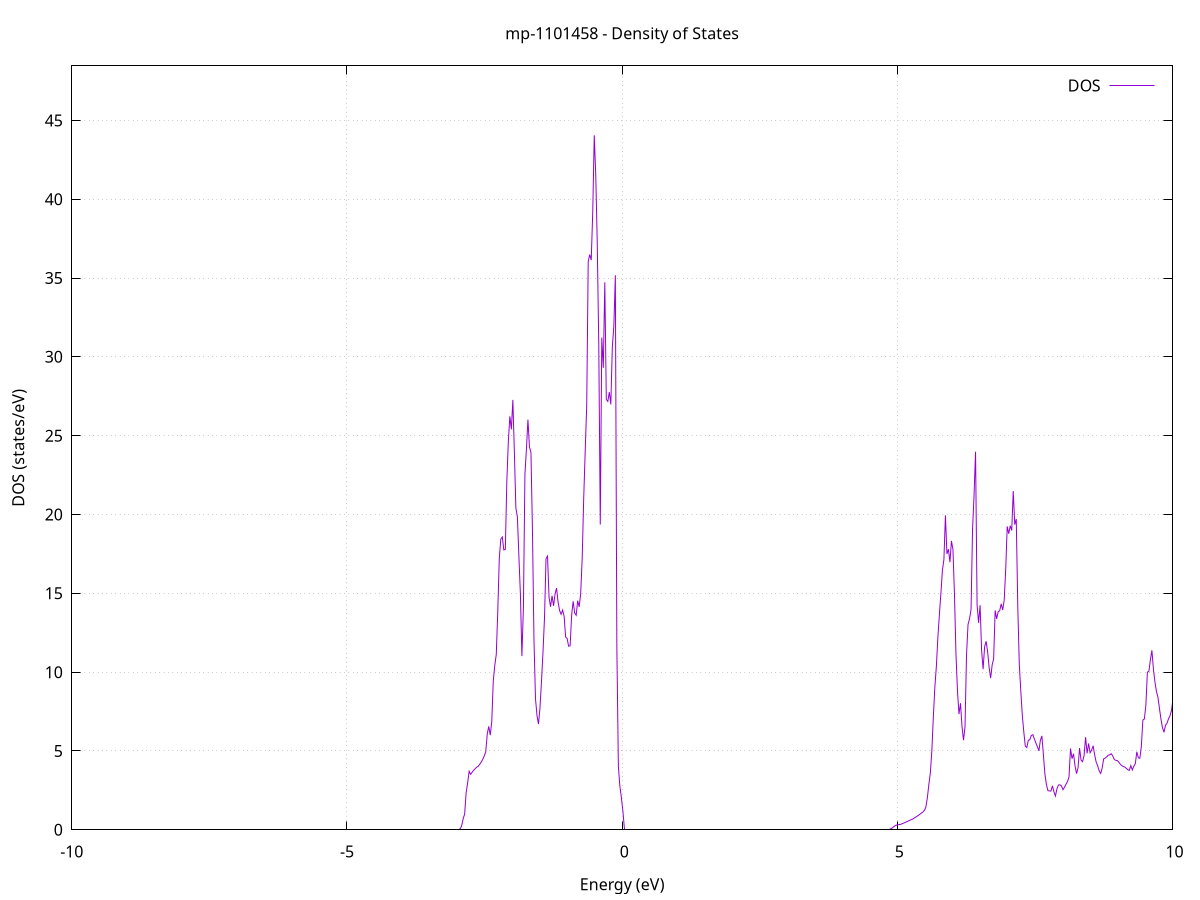 set title 'mp-1101458 - Density of States'
set xlabel 'Energy (eV)'
set ylabel 'DOS (states/eV)'
set grid
set xrange [-10:10]
set yrange [0:48.459]
set xzeroaxis lt -1
set terminal png size 800,600
set output 'mp-1101458_dos_gnuplot.png'
plot '-' using 1:2 with lines title 'DOS'
-37.340300 0.000000
-37.312900 0.000000
-37.285500 0.000000
-37.258200 0.000000
-37.230800 0.000000
-37.203400 0.000000
-37.176000 0.000000
-37.148600 0.000000
-37.121200 0.000000
-37.093800 0.000000
-37.066500 0.000000
-37.039100 0.000000
-37.011700 0.000000
-36.984300 0.000000
-36.956900 0.000000
-36.929500 0.000000
-36.902100 0.000000
-36.874800 0.000000
-36.847400 0.000000
-36.820000 0.000000
-36.792600 0.000000
-36.765200 0.000000
-36.737800 0.000000
-36.710400 0.000000
-36.683100 0.000000
-36.655700 0.000000
-36.628300 0.000000
-36.600900 0.000000
-36.573500 0.000000
-36.546100 0.000000
-36.518700 0.000000
-36.491400 0.000000
-36.464000 0.000000
-36.436600 0.000000
-36.409200 0.000000
-36.381800 0.000000
-36.354400 0.000000
-36.327100 0.000000
-36.299700 0.000000
-36.272300 0.000000
-36.244900 0.000000
-36.217500 0.000000
-36.190100 0.000000
-36.162700 0.000000
-36.135400 0.000000
-36.108000 0.000000
-36.080600 0.000000
-36.053200 0.000000
-36.025800 0.000000
-35.998400 0.000000
-35.971000 0.000000
-35.943700 0.000000
-35.916300 0.000000
-35.888900 0.000000
-35.861500 0.000000
-35.834100 0.000000
-35.806700 0.000000
-35.779300 0.000000
-35.752000 0.000000
-35.724600 0.000000
-35.697200 0.000000
-35.669800 0.000000
-35.642400 0.000000
-35.615000 0.000000
-35.587600 0.000000
-35.560300 0.000000
-35.532900 0.000000
-35.505500 0.000000
-35.478100 0.000000
-35.450700 0.000000
-35.423300 0.000000
-35.395900 0.000000
-35.368600 0.000000
-35.341200 0.000000
-35.313800 0.000000
-35.286400 0.000000
-35.259000 0.000000
-35.231600 0.000000
-35.204200 0.000000
-35.176900 0.000000
-35.149500 0.000000
-35.122100 0.000000
-35.094700 0.000000
-35.067300 0.000000
-35.039900 0.000000
-35.012500 0.000000
-34.985200 0.000000
-34.957800 0.000000
-34.930400 0.000000
-34.903000 0.000000
-34.875600 0.000000
-34.848200 10.897500
-34.820800 138.985500
-34.793500 127.236700
-34.766100 0.000000
-34.738700 0.000000
-34.711300 0.000000
-34.683900 0.000000
-34.656500 0.000000
-34.629200 0.000000
-34.601800 0.000000
-34.574400 0.000000
-34.547000 0.000000
-34.519600 0.000000
-34.492200 0.000000
-34.464800 0.000000
-34.437500 0.000000
-34.410100 0.000000
-34.382700 0.000000
-34.355300 0.000000
-34.327900 0.000000
-34.300500 0.000000
-34.273100 0.000000
-34.245800 0.000000
-34.218400 0.000000
-34.191000 0.000000
-34.163600 0.000000
-34.136200 0.000000
-34.108800 0.000000
-34.081400 0.000000
-34.054100 0.000000
-34.026700 0.000000
-33.999300 0.000000
-33.971900 0.000000
-33.944500 0.000000
-33.917100 0.000000
-33.889700 0.000000
-33.862400 0.000000
-33.835000 0.000000
-33.807600 0.000000
-33.780200 0.000000
-33.752800 0.000000
-33.725400 0.000000
-33.698000 0.000000
-33.670700 0.000000
-33.643300 0.000000
-33.615900 0.000000
-33.588500 0.000000
-33.561100 0.000000
-33.533700 0.000000
-33.506300 0.000000
-33.479000 0.000000
-33.451600 0.000000
-33.424200 0.000000
-33.396800 0.000000
-33.369400 0.000000
-33.342000 0.000000
-33.314600 0.000000
-33.287300 0.000000
-33.259900 0.000000
-33.232500 0.000000
-33.205100 0.000000
-33.177700 0.000000
-33.150300 0.000000
-33.122900 0.000000
-33.095600 0.000000
-33.068200 0.000000
-33.040800 0.000000
-33.013400 0.000000
-32.986000 0.000000
-32.958600 0.000000
-32.931200 0.000000
-32.903900 0.000000
-32.876500 0.000000
-32.849100 0.000000
-32.821700 0.000000
-32.794300 0.000000
-32.766900 0.000000
-32.739600 0.000000
-32.712200 0.000000
-32.684800 0.000000
-32.657400 0.000000
-32.630000 0.000000
-32.602600 0.000000
-32.575200 0.000000
-32.547900 0.000000
-32.520500 0.000000
-32.493100 0.000000
-32.465700 0.000000
-32.438300 0.000000
-32.410900 0.000000
-32.383500 0.000000
-32.356200 0.000000
-32.328800 0.000000
-32.301400 0.000000
-32.274000 0.000000
-32.246600 0.000000
-32.219200 0.000000
-32.191800 0.000000
-32.164500 0.000000
-32.137100 0.000000
-32.109700 0.000000
-32.082300 0.000000
-32.054900 0.000000
-32.027500 0.000000
-32.000100 0.000000
-31.972800 0.000000
-31.945400 0.000000
-31.918000 0.000000
-31.890600 0.000000
-31.863200 0.000000
-31.835800 0.000000
-31.808400 0.000000
-31.781100 0.000000
-31.753700 0.000000
-31.726300 0.000000
-31.698900 0.000000
-31.671500 0.000000
-31.644100 0.000000
-31.616700 0.000000
-31.589400 0.000000
-31.562000 0.000000
-31.534600 0.000000
-31.507200 0.000000
-31.479800 0.000000
-31.452400 0.000000
-31.425000 0.000000
-31.397700 0.000000
-31.370300 0.000000
-31.342900 0.000000
-31.315500 0.000000
-31.288100 0.000000
-31.260700 0.000000
-31.233300 0.000000
-31.206000 0.000000
-31.178600 0.000000
-31.151200 0.000000
-31.123800 0.000000
-31.096400 0.000000
-31.069000 0.000000
-31.041600 0.000000
-31.014300 0.000000
-30.986900 0.000000
-30.959500 0.000000
-30.932100 0.000000
-30.904700 0.000000
-30.877300 0.000000
-30.850000 0.000000
-30.822600 0.000000
-30.795200 0.000000
-30.767800 0.000000
-30.740400 0.000000
-30.713000 0.000000
-30.685600 0.000000
-30.658300 0.000000
-30.630900 0.000000
-30.603500 0.000000
-30.576100 0.000000
-30.548700 0.000000
-30.521300 0.000000
-30.493900 0.000000
-30.466600 0.000000
-30.439200 0.000000
-30.411800 0.000000
-30.384400 0.000000
-30.357000 0.000000
-30.329600 0.000000
-30.302200 0.000000
-30.274900 0.000000
-30.247500 0.000000
-30.220100 0.000000
-30.192700 0.000000
-30.165300 0.000000
-30.137900 0.000000
-30.110500 0.000000
-30.083200 0.000000
-30.055800 0.000000
-30.028400 0.000000
-30.001000 0.000000
-29.973600 0.000000
-29.946200 0.000000
-29.918800 0.000000
-29.891500 0.000000
-29.864100 0.000000
-29.836700 0.000000
-29.809300 0.000000
-29.781900 0.000000
-29.754500 0.000000
-29.727100 0.000000
-29.699800 0.000000
-29.672400 0.000000
-29.645000 0.000000
-29.617600 0.000000
-29.590200 0.000000
-29.562800 0.000000
-29.535400 0.000000
-29.508100 0.000000
-29.480700 0.000000
-29.453300 0.000000
-29.425900 0.000000
-29.398500 0.000000
-29.371100 0.000000
-29.343700 0.000000
-29.316400 0.000000
-29.289000 0.000000
-29.261600 0.000000
-29.234200 0.000000
-29.206800 0.000000
-29.179400 0.000000
-29.152000 0.000000
-29.124700 0.000000
-29.097300 0.000000
-29.069900 0.000000
-29.042500 0.000000
-29.015100 0.000000
-28.987700 0.000000
-28.960400 0.000000
-28.933000 0.000000
-28.905600 0.000000
-28.878200 0.000000
-28.850800 0.000000
-28.823400 0.000000
-28.796000 0.000000
-28.768700 0.000000
-28.741300 0.000000
-28.713900 0.000000
-28.686500 0.000000
-28.659100 0.000000
-28.631700 0.000000
-28.604300 0.000000
-28.577000 0.000000
-28.549600 0.000000
-28.522200 0.000000
-28.494800 0.000000
-28.467400 0.000000
-28.440000 0.000000
-28.412600 0.000000
-28.385300 0.000000
-28.357900 0.000000
-28.330500 0.000000
-28.303100 0.000000
-28.275700 0.000000
-28.248300 0.000000
-28.220900 0.000000
-28.193600 0.000000
-28.166200 0.000000
-28.138800 0.000000
-28.111400 0.000000
-28.084000 0.000000
-28.056600 0.000000
-28.029200 0.000000
-28.001900 0.000000
-27.974500 0.000000
-27.947100 0.000000
-27.919700 0.000000
-27.892300 0.000000
-27.864900 0.000000
-27.837500 0.000000
-27.810200 0.000000
-27.782800 0.000000
-27.755400 0.000000
-27.728000 0.000000
-27.700600 0.000000
-27.673200 0.000000
-27.645800 0.000000
-27.618500 0.000000
-27.591100 0.000000
-27.563700 0.000000
-27.536300 0.000000
-27.508900 0.000000
-27.481500 0.000000
-27.454100 0.000000
-27.426800 0.000000
-27.399400 0.000000
-27.372000 0.000000
-27.344600 0.000000
-27.317200 0.000000
-27.289800 0.000000
-27.262500 0.000000
-27.235100 0.000000
-27.207700 0.000000
-27.180300 0.000000
-27.152900 0.000000
-27.125500 0.000000
-27.098100 0.000000
-27.070800 0.000000
-27.043400 0.000000
-27.016000 0.000000
-26.988600 0.000000
-26.961200 0.000000
-26.933800 0.000000
-26.906400 0.000000
-26.879100 0.000000
-26.851700 0.000000
-26.824300 0.000000
-26.796900 0.000000
-26.769500 0.000000
-26.742100 0.000000
-26.714700 0.000000
-26.687400 0.000000
-26.660000 0.000000
-26.632600 0.000000
-26.605200 0.000000
-26.577800 0.000000
-26.550400 0.000000
-26.523000 0.000000
-26.495700 0.000000
-26.468300 0.000000
-26.440900 0.000000
-26.413500 0.000000
-26.386100 0.000000
-26.358700 0.000000
-26.331300 0.000000
-26.304000 0.000000
-26.276600 0.000000
-26.249200 0.000000
-26.221800 0.000000
-26.194400 0.000000
-26.167000 0.000000
-26.139600 0.000000
-26.112300 0.000000
-26.084900 0.000000
-26.057500 0.000000
-26.030100 0.000000
-26.002700 0.000000
-25.975300 0.000000
-25.947900 0.000000
-25.920600 0.000000
-25.893200 0.000000
-25.865800 0.000000
-25.838400 0.000000
-25.811000 0.000000
-25.783600 0.000000
-25.756200 0.000000
-25.728900 0.000000
-25.701500 0.000000
-25.674100 0.000000
-25.646700 0.000000
-25.619300 0.000000
-25.591900 0.000000
-25.564500 0.000000
-25.537200 0.000000
-25.509800 0.000000
-25.482400 0.000000
-25.455000 0.000000
-25.427600 0.000000
-25.400200 0.000000
-25.372900 0.000000
-25.345500 0.000000
-25.318100 0.000000
-25.290700 0.000000
-25.263300 0.000000
-25.235900 0.000000
-25.208500 0.000000
-25.181200 0.000000
-25.153800 0.000000
-25.126400 0.000000
-25.099000 0.000000
-25.071600 0.000000
-25.044200 0.000000
-25.016800 0.000000
-24.989500 0.000000
-24.962100 0.000000
-24.934700 0.000000
-24.907300 0.000000
-24.879900 0.000000
-24.852500 0.000000
-24.825100 0.000000
-24.797800 0.000000
-24.770400 0.000000
-24.743000 0.000000
-24.715600 0.000000
-24.688200 0.000000
-24.660800 0.000000
-24.633400 0.000000
-24.606100 0.000000
-24.578700 0.000000
-24.551300 0.000000
-24.523900 0.000000
-24.496500 0.000000
-24.469100 0.000000
-24.441700 0.000000
-24.414400 0.000000
-24.387000 0.000000
-24.359600 0.000000
-24.332200 0.000000
-24.304800 0.000000
-24.277400 0.000000
-24.250000 0.000000
-24.222700 0.000000
-24.195300 0.000000
-24.167900 0.000000
-24.140500 0.000000
-24.113100 0.000000
-24.085700 0.000000
-24.058300 0.000000
-24.031000 0.000000
-24.003600 0.000000
-23.976200 0.000000
-23.948800 0.000000
-23.921400 0.000000
-23.894000 0.000000
-23.866600 0.000000
-23.839300 0.000000
-23.811900 0.000000
-23.784500 0.000000
-23.757100 0.000000
-23.729700 0.000000
-23.702300 0.000000
-23.674900 0.000000
-23.647600 0.000000
-23.620200 0.000000
-23.592800 0.000000
-23.565400 0.000000
-23.538000 0.000000
-23.510600 0.000000
-23.483300 0.000000
-23.455900 0.000000
-23.428500 0.000000
-23.401100 0.000000
-23.373700 0.000000
-23.346300 0.000000
-23.318900 0.000000
-23.291600 0.000000
-23.264200 0.000000
-23.236800 0.000000
-23.209400 0.000000
-23.182000 0.000000
-23.154600 0.000000
-23.127200 0.000000
-23.099900 0.000000
-23.072500 0.000000
-23.045100 0.000000
-23.017700 0.000000
-22.990300 0.000000
-22.962900 0.000000
-22.935500 0.000000
-22.908200 0.000000
-22.880800 0.000000
-22.853400 0.000000
-22.826000 0.000000
-22.798600 0.000000
-22.771200 0.000000
-22.743800 0.000000
-22.716500 0.000000
-22.689100 0.000000
-22.661700 0.000000
-22.634300 0.000000
-22.606900 0.000000
-22.579500 0.000000
-22.552100 0.000000
-22.524800 0.000000
-22.497400 0.000000
-22.470000 0.000000
-22.442600 0.000000
-22.415200 0.000000
-22.387800 0.000000
-22.360400 0.000000
-22.333100 0.000000
-22.305700 0.000000
-22.278300 0.000000
-22.250900 0.000000
-22.223500 0.000000
-22.196100 0.000000
-22.168700 0.000000
-22.141400 0.000000
-22.114000 0.000000
-22.086600 0.000000
-22.059200 0.000000
-22.031800 0.000000
-22.004400 0.000000
-21.977000 0.000000
-21.949700 0.000000
-21.922300 0.000000
-21.894900 0.000000
-21.867500 0.000000
-21.840100 0.000000
-21.812700 0.000000
-21.785300 0.000000
-21.758000 0.000000
-21.730600 0.000000
-21.703200 0.000000
-21.675800 0.000000
-21.648400 0.000000
-21.621000 0.000000
-21.593700 0.000000
-21.566300 0.000000
-21.538900 0.000000
-21.511500 0.000000
-21.484100 0.000000
-21.456700 0.000000
-21.429300 0.000000
-21.402000 0.000000
-21.374600 0.000000
-21.347200 0.000000
-21.319800 0.000000
-21.292400 0.000000
-21.265000 0.000000
-21.237600 0.000000
-21.210300 0.000000
-21.182900 0.000000
-21.155500 0.000000
-21.128100 0.000000
-21.100700 0.000000
-21.073300 0.000000
-21.045900 0.000000
-21.018600 0.000000
-20.991200 0.000000
-20.963800 0.000000
-20.936400 0.000000
-20.909000 0.000000
-20.881600 0.000000
-20.854200 0.000000
-20.826900 0.000000
-20.799500 0.000000
-20.772100 0.000000
-20.744700 0.000000
-20.717300 0.000000
-20.689900 0.000000
-20.662500 0.000000
-20.635200 0.000000
-20.607800 0.000000
-20.580400 0.000000
-20.553000 0.000000
-20.525600 0.000000
-20.498200 0.000000
-20.470800 0.000000
-20.443500 0.000000
-20.416100 0.000000
-20.388700 0.000000
-20.361300 0.000000
-20.333900 0.000000
-20.306500 0.000000
-20.279100 0.000000
-20.251800 0.000000
-20.224400 0.000000
-20.197000 0.000000
-20.169600 0.000000
-20.142200 0.000000
-20.114800 0.000000
-20.087400 0.000000
-20.060100 0.000000
-20.032700 0.000000
-20.005300 0.000000
-19.977900 0.000000
-19.950500 0.000000
-19.923100 0.000000
-19.895800 0.000000
-19.868400 0.000000
-19.841000 0.000000
-19.813600 0.000000
-19.786200 0.000000
-19.758800 0.000000
-19.731400 0.000000
-19.704100 0.000000
-19.676700 0.000000
-19.649300 0.000000
-19.621900 0.000000
-19.594500 0.000000
-19.567100 0.000000
-19.539700 0.000000
-19.512400 0.000000
-19.485000 0.000000
-19.457600 0.000000
-19.430200 0.000000
-19.402800 0.000000
-19.375400 0.000000
-19.348000 0.000000
-19.320700 0.000000
-19.293300 0.000000
-19.265900 0.000000
-19.238500 0.000000
-19.211100 0.000000
-19.183700 0.000000
-19.156300 0.000000
-19.129000 0.000000
-19.101600 0.000000
-19.074200 0.000000
-19.046800 0.000000
-19.019400 0.000000
-18.992000 0.000000
-18.964600 0.000000
-18.937300 0.000000
-18.909900 0.000000
-18.882500 0.000000
-18.855100 0.000000
-18.827700 0.000000
-18.800300 0.000000
-18.772900 0.000000
-18.745600 0.000000
-18.718200 0.000000
-18.690800 0.000000
-18.663400 0.000000
-18.636000 0.000000
-18.608600 0.000000
-18.581200 0.000000
-18.553900 0.000000
-18.526500 0.000000
-18.499100 0.000000
-18.471700 0.000000
-18.444300 0.000000
-18.416900 0.000000
-18.389500 0.000000
-18.362200 0.000000
-18.334800 0.000000
-18.307400 0.000000
-18.280000 0.000000
-18.252600 0.000000
-18.225200 0.000000
-18.197800 0.000000
-18.170500 0.000000
-18.143100 0.223300
-18.115700 6.109600
-18.088300 7.058800
-18.060900 6.774300
-18.033500 7.200300
-18.006200 7.638000
-17.978800 7.928700
-17.951400 8.165100
-17.924000 8.991600
-17.896600 10.618700
-17.869200 9.769400
-17.841800 7.842800
-17.814500 7.354200
-17.787100 10.841800
-17.759700 15.318300
-17.732300 14.977500
-17.704900 14.650200
-17.677500 15.599100
-17.650100 16.836800
-17.622800 17.529700
-17.595400 29.154700
-17.568000 12.413500
-17.540600 14.423900
-17.513200 9.514000
-17.485800 7.895800
-17.458400 7.001700
-17.431100 6.022100
-17.403700 4.618700
-17.376300 3.792100
-17.348900 3.723100
-17.321500 2.881400
-17.294100 3.768700
-17.266700 5.084200
-17.239400 5.841400
-17.212000 7.249600
-17.184600 10.545200
-17.157200 12.966700
-17.129800 21.072900
-17.102400 13.768200
-17.075000 15.750100
-17.047700 17.916600
-17.020300 13.260300
-16.992900 11.815900
-16.965500 11.210500
-16.938100 10.600600
-16.910700 10.379000
-16.883300 9.503600
-16.856000 8.286500
-16.828600 7.861500
-16.801200 7.403200
-16.773800 6.964700
-16.746400 6.515900
-16.719000 6.059900
-16.691600 5.693100
-16.664300 5.354100
-16.636900 4.997200
-16.609500 4.730500
-16.582100 4.516400
-16.554700 4.310500
-16.527300 4.131700
-16.499900 3.970500
-16.472600 3.831600
-16.445200 3.759700
-16.417800 3.434800
-16.390400 3.373600
-16.363000 3.203500
-16.335600 2.939900
-16.308200 2.173400
-16.280900 1.520000
-16.253500 1.032500
-16.226100 7.376000
-16.198700 36.591400
-16.171300 60.202300
-16.143900 23.015600
-16.116600 65.908300
-16.089200 22.507600
-16.061800 13.863600
-16.034400 11.994800
-16.007000 11.777800
-15.979600 11.744800
-15.952200 11.073800
-15.924900 7.068500
-15.897500 3.034700
-15.870100 0.662300
-15.842700 0.000000
-15.815300 0.000000
-15.787900 0.000000
-15.760500 0.000000
-15.733200 0.006200
-15.705800 0.076900
-15.678400 0.207400
-15.651000 0.396900
-15.623600 0.682900
-15.596200 0.985100
-15.568800 1.270800
-15.541500 1.529300
-15.514100 1.782000
-15.486700 2.079600
-15.459300 2.298400
-15.431900 2.489600
-15.404500 2.737700
-15.377100 2.889000
-15.349800 3.048200
-15.322400 3.196500
-15.295000 3.343100
-15.267600 3.490600
-15.240200 3.635900
-15.212800 3.773000
-15.185400 3.926600
-15.158100 4.041500
-15.130700 4.191600
-15.103300 4.342300
-15.075900 4.513000
-15.048500 4.707000
-15.021100 4.895200
-14.993700 5.093800
-14.966400 5.295700
-14.939000 5.504500
-14.911600 5.722100
-14.884200 5.958400
-14.856800 6.216500
-14.829400 7.033700
-14.802000 7.780300
-14.774700 7.738600
-14.747300 7.932400
-14.719900 8.207000
-14.692500 8.534000
-14.665100 8.937800
-14.637700 9.549900
-14.610300 10.348000
-14.583000 11.080800
-14.555600 12.131200
-14.528200 11.652800
-14.500800 11.636200
-14.473400 10.743700
-14.446000 9.851500
-14.418600 8.553500
-14.391300 6.904000
-14.363900 5.680500
-14.336500 5.630400
-14.309100 3.672800
-14.281700 2.800600
-14.254300 2.182700
-14.227000 1.580000
-14.199600 0.387600
-14.172200 0.149700
-14.144800 0.130800
-14.117400 0.624700
-14.090000 2.176000
-14.062600 3.466000
-14.035300 4.527400
-14.007900 5.209800
-13.980500 5.569700
-13.953100 6.645500
-13.925700 6.590700
-13.898300 6.843600
-13.870900 7.512800
-13.843600 9.577700
-13.816200 12.380100
-13.788800 19.602300
-13.761400 16.850300
-13.734000 13.142900
-13.706600 12.940300
-13.679200 11.993100
-13.651900 11.780900
-13.624500 11.410700
-13.597100 11.242000
-13.569700 11.005800
-13.542300 10.579200
-13.514900 11.042900
-13.487500 9.587700
-13.460200 7.848200
-13.432800 5.641600
-13.405400 5.052300
-13.378000 4.852200
-13.350600 4.677500
-13.323200 4.527700
-13.295800 4.418600
-13.268500 4.381100
-13.241100 4.424200
-13.213700 4.280600
-13.186300 4.113200
-13.158900 3.969200
-13.131500 3.954800
-13.104100 4.259300
-13.076800 3.071100
-13.049400 0.819900
-13.022000 0.000000
-12.994600 0.000000
-12.967200 0.000000
-12.939800 0.000000
-12.912400 0.000000
-12.885100 0.000000
-12.857700 0.000000
-12.830300 0.000000
-12.802900 0.000000
-12.775500 0.000000
-12.748100 0.000000
-12.720700 0.000000
-12.693400 0.000000
-12.666000 0.000000
-12.638600 0.000000
-12.611200 0.000000
-12.583800 0.000000
-12.556400 0.000000
-12.529000 0.000000
-12.501700 0.000000
-12.474300 0.000000
-12.446900 0.000000
-12.419500 0.000000
-12.392100 0.000000
-12.364700 0.000000
-12.337400 0.000000
-12.310000 0.000000
-12.282600 0.000000
-12.255200 0.000000
-12.227800 0.000000
-12.200400 0.000000
-12.173000 0.000000
-12.145700 0.000000
-12.118300 0.000000
-12.090900 0.000000
-12.063500 0.000000
-12.036100 0.000000
-12.008700 0.000000
-11.981300 0.000000
-11.954000 0.000000
-11.926600 0.000000
-11.899200 0.000000
-11.871800 0.000000
-11.844400 0.000000
-11.817000 0.000000
-11.789600 0.000000
-11.762300 0.000000
-11.734900 0.000000
-11.707500 0.000000
-11.680100 0.000000
-11.652700 0.000000
-11.625300 0.000000
-11.597900 0.000000
-11.570600 0.000000
-11.543200 0.000000
-11.515800 0.000000
-11.488400 0.000000
-11.461000 0.000000
-11.433600 0.000000
-11.406200 0.000000
-11.378900 0.000000
-11.351500 0.000000
-11.324100 0.000000
-11.296700 0.000000
-11.269300 0.000000
-11.241900 0.000000
-11.214500 0.000000
-11.187200 0.000000
-11.159800 0.000000
-11.132400 0.000000
-11.105000 0.000000
-11.077600 0.000000
-11.050200 0.000000
-11.022800 0.000000
-10.995500 0.000000
-10.968100 0.000000
-10.940700 0.000000
-10.913300 0.000000
-10.885900 0.000000
-10.858500 0.000000
-10.831100 0.000000
-10.803800 0.000000
-10.776400 0.000000
-10.749000 0.000000
-10.721600 0.000000
-10.694200 0.000000
-10.666800 0.000000
-10.639500 0.000000
-10.612100 0.000000
-10.584700 0.000000
-10.557300 0.000000
-10.529900 0.000000
-10.502500 0.000000
-10.475100 0.000000
-10.447800 0.000000
-10.420400 0.000000
-10.393000 0.000000
-10.365600 0.000000
-10.338200 0.000000
-10.310800 0.000000
-10.283400 0.000000
-10.256100 0.000000
-10.228700 0.000000
-10.201300 0.000000
-10.173900 0.000000
-10.146500 0.000000
-10.119100 0.000000
-10.091700 0.000000
-10.064400 0.000000
-10.037000 0.000000
-10.009600 0.000000
-9.982200 0.000000
-9.954800 0.000000
-9.927400 0.000000
-9.900000 0.000000
-9.872700 0.000000
-9.845300 0.000000
-9.817900 0.000000
-9.790500 0.000000
-9.763100 0.000000
-9.735700 0.000000
-9.708300 0.000000
-9.681000 0.000000
-9.653600 0.000000
-9.626200 0.000000
-9.598800 0.000000
-9.571400 0.000000
-9.544000 0.000000
-9.516600 0.000000
-9.489300 0.000000
-9.461900 0.000000
-9.434500 0.000000
-9.407100 0.000000
-9.379700 0.000000
-9.352300 0.000000
-9.324900 0.000000
-9.297600 0.000000
-9.270200 0.000000
-9.242800 0.000000
-9.215400 0.000000
-9.188000 0.000000
-9.160600 0.000000
-9.133200 0.000000
-9.105900 0.000000
-9.078500 0.000000
-9.051100 0.000000
-9.023700 0.000000
-8.996300 0.000000
-8.968900 0.000000
-8.941500 0.000000
-8.914200 0.000000
-8.886800 0.000000
-8.859400 0.000000
-8.832000 0.000000
-8.804600 0.000000
-8.777200 0.000000
-8.749900 0.000000
-8.722500 0.000000
-8.695100 0.000000
-8.667700 0.000000
-8.640300 0.000000
-8.612900 0.000000
-8.585500 0.000000
-8.558200 0.000000
-8.530800 0.000000
-8.503400 0.000000
-8.476000 0.000000
-8.448600 0.000000
-8.421200 0.000000
-8.393800 0.000000
-8.366500 0.000000
-8.339100 0.000000
-8.311700 0.000000
-8.284300 0.000000
-8.256900 0.000000
-8.229500 0.000000
-8.202100 0.000000
-8.174800 0.000000
-8.147400 0.000000
-8.120000 0.000000
-8.092600 0.000000
-8.065200 0.000000
-8.037800 0.000000
-8.010400 0.000000
-7.983100 0.000000
-7.955700 0.000000
-7.928300 0.000000
-7.900900 0.000000
-7.873500 0.000000
-7.846100 0.000000
-7.818700 0.000000
-7.791400 0.000000
-7.764000 0.000000
-7.736600 0.000000
-7.709200 0.000000
-7.681800 0.000000
-7.654400 0.000000
-7.627000 0.000000
-7.599700 0.000000
-7.572300 0.000000
-7.544900 0.000000
-7.517500 0.000000
-7.490100 0.000000
-7.462700 0.000000
-7.435300 0.000000
-7.408000 0.000000
-7.380600 0.000000
-7.353200 0.000000
-7.325800 0.000000
-7.298400 0.000000
-7.271000 0.000000
-7.243600 0.000000
-7.216300 0.000000
-7.188900 0.000000
-7.161500 0.000000
-7.134100 0.000000
-7.106700 0.000000
-7.079300 0.000000
-7.051900 0.000000
-7.024600 0.000000
-6.997200 0.000000
-6.969800 0.000000
-6.942400 0.000000
-6.915000 0.000000
-6.887600 0.000000
-6.860300 0.000000
-6.832900 0.000000
-6.805500 0.000000
-6.778100 0.000000
-6.750700 0.000000
-6.723300 0.000000
-6.695900 0.000000
-6.668600 0.000000
-6.641200 0.000000
-6.613800 0.000000
-6.586400 0.000000
-6.559000 0.000000
-6.531600 0.000000
-6.504200 0.000000
-6.476900 0.000000
-6.449500 0.000000
-6.422100 0.000000
-6.394700 0.000000
-6.367300 0.000000
-6.339900 0.000000
-6.312500 0.000000
-6.285200 0.000000
-6.257800 0.000000
-6.230400 0.000000
-6.203000 0.000000
-6.175600 0.000000
-6.148200 0.000000
-6.120800 0.000000
-6.093500 0.000000
-6.066100 0.000000
-6.038700 0.000000
-6.011300 0.000000
-5.983900 0.000000
-5.956500 0.000000
-5.929100 0.000000
-5.901800 0.000000
-5.874400 0.000000
-5.847000 0.000000
-5.819600 0.000000
-5.792200 0.000000
-5.764800 0.000000
-5.737400 0.000000
-5.710100 0.000000
-5.682700 0.000000
-5.655300 0.000000
-5.627900 0.000000
-5.600500 0.000000
-5.573100 0.000000
-5.545700 0.000000
-5.518400 0.000000
-5.491000 0.000000
-5.463600 0.000000
-5.436200 0.000000
-5.408800 0.000000
-5.381400 0.000000
-5.354000 0.000000
-5.326700 0.000000
-5.299300 0.000000
-5.271900 0.000000
-5.244500 0.000000
-5.217100 0.000000
-5.189700 0.000000
-5.162300 0.000000
-5.135000 0.000000
-5.107600 0.000000
-5.080200 0.000000
-5.052800 0.000000
-5.025400 0.000000
-4.998000 0.000000
-4.970700 0.000000
-4.943300 0.000000
-4.915900 0.000000
-4.888500 0.000000
-4.861100 0.000000
-4.833700 0.000000
-4.806300 0.000000
-4.779000 0.000000
-4.751600 0.000000
-4.724200 0.000000
-4.696800 0.000000
-4.669400 0.000000
-4.642000 0.000000
-4.614600 0.000000
-4.587300 0.000000
-4.559900 0.000000
-4.532500 0.000000
-4.505100 0.000000
-4.477700 0.000000
-4.450300 0.000000
-4.422900 0.000000
-4.395600 0.000000
-4.368200 0.000000
-4.340800 0.000000
-4.313400 0.000000
-4.286000 0.000000
-4.258600 0.000000
-4.231200 0.000000
-4.203900 0.000000
-4.176500 0.000000
-4.149100 0.000000
-4.121700 0.000000
-4.094300 0.000000
-4.066900 0.000000
-4.039500 0.000000
-4.012200 0.000000
-3.984800 0.000000
-3.957400 0.000000
-3.930000 0.000000
-3.902600 0.000000
-3.875200 0.000000
-3.847800 0.000000
-3.820500 0.000000
-3.793100 0.000000
-3.765700 0.000000
-3.738300 0.000000
-3.710900 0.000000
-3.683500 0.000000
-3.656100 0.000000
-3.628800 0.000000
-3.601400 0.000000
-3.574000 0.000000
-3.546600 0.000000
-3.519200 0.000000
-3.491800 0.000000
-3.464400 0.000000
-3.437100 0.000000
-3.409700 0.000000
-3.382300 0.000000
-3.354900 0.000000
-3.327500 0.000000
-3.300100 0.000000
-3.272800 0.000000
-3.245400 0.000000
-3.218000 0.000000
-3.190600 0.000000
-3.163200 0.000000
-3.135800 0.000000
-3.108400 0.000000
-3.081100 0.000000
-3.053700 0.000000
-3.026300 0.000000
-2.998900 0.000000
-2.971500 0.000000
-2.944100 0.055400
-2.916700 0.247700
-2.889400 0.684300
-2.862000 0.998900
-2.834600 2.358200
-2.807200 2.976600
-2.779800 3.711200
-2.752400 3.517500
-2.725000 3.651800
-2.697700 3.771500
-2.670300 3.876200
-2.642900 3.970200
-2.615500 4.030500
-2.588100 4.154300
-2.560700 4.299000
-2.533300 4.461300
-2.506000 4.683700
-2.478600 4.938600
-2.451200 6.066700
-2.423800 6.560600
-2.396400 6.002800
-2.369000 6.877600
-2.341600 9.438900
-2.314300 10.428900
-2.286900 11.127600
-2.259500 13.890800
-2.232100 17.232100
-2.204700 18.441300
-2.177300 18.572600
-2.149900 17.750500
-2.122600 17.786300
-2.095200 22.145600
-2.067800 24.623100
-2.040400 26.229800
-2.013000 25.401200
-1.985600 27.268600
-1.958200 23.949400
-1.930900 20.415300
-1.903500 19.845700
-1.876100 17.346500
-1.848700 14.950200
-1.821300 11.015400
-1.793900 14.120800
-1.766500 22.554400
-1.739200 24.144300
-1.711800 26.016500
-1.684400 24.297700
-1.657000 23.928100
-1.629600 18.995700
-1.602200 12.059900
-1.574800 8.327000
-1.547500 7.256100
-1.520100 6.703700
-1.492700 7.740000
-1.465300 9.437400
-1.437900 11.285200
-1.410500 13.467700
-1.383200 17.197300
-1.355800 17.361800
-1.328400 14.754000
-1.301000 14.144100
-1.273600 14.846200
-1.246200 14.203200
-1.218800 14.962500
-1.191500 15.329700
-1.164100 14.444700
-1.136700 13.911800
-1.109300 13.669100
-1.081900 13.942000
-1.054500 13.544800
-1.027100 12.234700
-0.999800 12.133300
-0.972400 11.647700
-0.945000 11.669200
-0.917600 13.616700
-0.890200 14.498100
-0.862800 13.746600
-0.835400 13.606900
-0.808100 14.533800
-0.780700 14.139500
-0.753300 14.994100
-0.725900 17.212100
-0.698500 21.009900
-0.671100 24.041200
-0.643700 26.929000
-0.616400 36.056000
-0.589000 36.489800
-0.561600 36.141200
-0.534200 39.208100
-0.506800 44.053300
-0.479400 41.528000
-0.452000 37.159400
-0.424700 30.792100
-0.397300 19.362300
-0.369900 31.223000
-0.342500 29.302800
-0.315100 34.730400
-0.287700 27.301800
-0.260300 27.173400
-0.233000 27.770100
-0.205600 26.981800
-0.178200 30.636000
-0.150800 31.948600
-0.123400 35.174500
-0.096000 11.535100
-0.068600 4.031400
-0.041300 2.763800
-0.013900 2.034600
0.013500 1.184300
0.040900 0.000000
0.068300 0.000000
0.095700 0.000000
0.123100 0.000000
0.150400 0.000000
0.177800 0.000000
0.205200 0.000000
0.232600 0.000000
0.260000 0.000000
0.287400 0.000000
0.314800 0.000000
0.342100 0.000000
0.369500 0.000000
0.396900 0.000000
0.424300 0.000000
0.451700 0.000000
0.479100 0.000000
0.506400 0.000000
0.533800 0.000000
0.561200 0.000000
0.588600 0.000000
0.616000 0.000000
0.643400 0.000000
0.670800 0.000000
0.698100 0.000000
0.725500 0.000000
0.752900 0.000000
0.780300 0.000000
0.807700 0.000000
0.835100 0.000000
0.862500 0.000000
0.889800 0.000000
0.917200 0.000000
0.944600 0.000000
0.972000 0.000000
0.999400 0.000000
1.026800 0.000000
1.054200 0.000000
1.081500 0.000000
1.108900 0.000000
1.136300 0.000000
1.163700 0.000000
1.191100 0.000000
1.218500 0.000000
1.245900 0.000000
1.273200 0.000000
1.300600 0.000000
1.328000 0.000000
1.355400 0.000000
1.382800 0.000000
1.410200 0.000000
1.437600 0.000000
1.464900 0.000000
1.492300 0.000000
1.519700 0.000000
1.547100 0.000000
1.574500 0.000000
1.601900 0.000000
1.629300 0.000000
1.656600 0.000000
1.684000 0.000000
1.711400 0.000000
1.738800 0.000000
1.766200 0.000000
1.793600 0.000000
1.821000 0.000000
1.848300 0.000000
1.875700 0.000000
1.903100 0.000000
1.930500 0.000000
1.957900 0.000000
1.985300 0.000000
2.012700 0.000000
2.040000 0.000000
2.067400 0.000000
2.094800 0.000000
2.122200 0.000000
2.149600 0.000000
2.177000 0.000000
2.204400 0.000000
2.231700 0.000000
2.259100 0.000000
2.286500 0.000000
2.313900 0.000000
2.341300 0.000000
2.368700 0.000000
2.396000 0.000000
2.423400 0.000000
2.450800 0.000000
2.478200 0.000000
2.505600 0.000000
2.533000 0.000000
2.560400 0.000000
2.587700 0.000000
2.615100 0.000000
2.642500 0.000000
2.669900 0.000000
2.697300 0.000000
2.724700 0.000000
2.752100 0.000000
2.779400 0.000000
2.806800 0.000000
2.834200 0.000000
2.861600 0.000000
2.889000 0.000000
2.916400 0.000000
2.943800 0.000000
2.971100 0.000000
2.998500 0.000000
3.025900 0.000000
3.053300 0.000000
3.080700 0.000000
3.108100 0.000000
3.135500 0.000000
3.162800 0.000000
3.190200 0.000000
3.217600 0.000000
3.245000 0.000000
3.272400 0.000000
3.299800 0.000000
3.327200 0.000000
3.354500 0.000000
3.381900 0.000000
3.409300 0.000000
3.436700 0.000000
3.464100 0.000000
3.491500 0.000000
3.518900 0.000000
3.546200 0.000000
3.573600 0.000000
3.601000 0.000000
3.628400 0.000000
3.655800 0.000000
3.683200 0.000000
3.710600 0.000000
3.737900 0.000000
3.765300 0.000000
3.792700 0.000000
3.820100 0.000000
3.847500 0.000000
3.874900 0.000000
3.902300 0.000000
3.929600 0.000000
3.957000 0.000000
3.984400 0.000000
4.011800 0.000000
4.039200 0.000000
4.066600 0.000000
4.093900 0.000000
4.121300 0.000000
4.148700 0.000000
4.176100 0.000000
4.203500 0.000000
4.230900 0.000000
4.258300 0.000000
4.285600 0.000000
4.313000 0.000000
4.340400 0.000000
4.367800 0.000000
4.395200 0.000000
4.422600 0.000000
4.450000 0.000000
4.477300 0.000000
4.504700 0.000000
4.532100 0.000000
4.559500 0.000000
4.586900 0.000000
4.614300 0.000000
4.641700 0.000000
4.669000 0.000000
4.696400 0.000000
4.723800 0.000000
4.751200 0.000000
4.778600 0.000000
4.806000 0.000000
4.833400 0.007900
4.860700 0.033500
4.888100 0.076900
4.915500 0.137800
4.942900 0.212600
4.970300 0.280900
4.997700 0.310600
5.025100 0.328800
5.052400 0.337600
5.079800 0.373700
5.107200 0.413000
5.134600 0.454000
5.162000 0.496700
5.189400 0.541000
5.216800 0.584700
5.244100 0.627000
5.271500 0.668000
5.298900 0.725100
5.326300 0.786600
5.353700 0.848800
5.381100 0.914400
5.408500 0.983300
5.435800 1.053500
5.463200 1.125100
5.490600 1.221700
5.518000 1.427700
5.545400 2.017000
5.572800 2.870400
5.600200 3.614100
5.627500 5.023600
5.654900 7.197100
5.682300 9.079400
5.709700 10.375100
5.737100 12.217400
5.764500 13.664400
5.791900 14.994400
5.819200 16.457500
5.846600 17.147400
5.874000 19.946400
5.901400 17.497700
5.928800 17.797500
5.956200 16.973000
5.983500 18.321400
6.010900 17.778600
6.038300 14.945300
6.065700 11.130800
6.093100 8.802000
6.120500 7.340100
6.147900 8.029400
6.175200 6.552100
6.202600 5.684400
6.230000 6.534100
6.257400 11.097400
6.284800 13.026400
6.312200 13.381300
6.339600 13.981900
6.366900 19.070300
6.394300 21.221400
6.421700 23.983200
6.449100 14.289500
6.476500 13.125800
6.503900 14.242900
6.531300 11.384500
6.558600 10.190200
6.586000 11.602100
6.613400 11.957600
6.640800 11.306900
6.668200 10.282100
6.695600 9.620300
6.723000 10.451700
6.750300 10.851200
6.777700 13.913800
6.805100 13.380300
6.832500 13.834000
6.859900 13.892000
6.887300 14.334100
6.914700 13.941400
6.942000 14.574600
6.969400 16.509800
6.996800 19.244500
7.024200 18.781500
7.051600 19.285900
7.079000 18.987900
7.106400 21.488700
7.133700 19.359600
7.161100 19.719000
7.188500 14.192400
7.215900 10.525400
7.243300 8.807800
7.270700 7.278300
7.298100 6.208800
7.325400 5.303100
7.352800 5.215500
7.380200 5.675700
7.407600 5.711300
7.435000 5.983600
7.462400 6.031400
7.489800 5.766400
7.517100 5.504900
7.544500 5.275900
7.571900 5.007300
7.599300 5.672800
7.626700 5.954000
7.654100 4.773200
7.681500 3.537700
7.708800 2.877200
7.736200 2.483100
7.763600 2.462600
7.791000 2.455900
7.818400 2.785600
7.845800 2.404200
7.873100 2.144300
7.900500 2.604200
7.927900 2.838600
7.955300 2.855400
7.982700 2.777800
8.010100 2.541200
8.037500 2.703100
8.064800 2.890700
8.092200 3.053300
8.119600 3.353900
8.147000 5.154700
8.174400 4.512500
8.201800 4.822900
8.229200 4.047800
8.256500 3.563100
8.283900 3.938800
8.311300 5.180000
8.338700 4.422700
8.366100 4.319100
8.393500 4.706200
8.420900 5.872300
8.448200 4.854900
8.475600 5.474600
8.503000 4.884700
8.530400 5.052400
8.557800 5.327800
8.585200 4.769200
8.612600 4.297200
8.639900 4.064500
8.667300 3.736300
8.694700 3.573100
8.722100 3.916700
8.749500 4.502000
8.776900 4.548400
8.804300 4.623400
8.831600 4.738100
8.859000 4.747100
8.886400 4.824800
8.913800 4.686400
8.941200 4.466000
8.968600 4.405100
8.996000 4.388300
9.023300 4.297600
9.050700 4.163100
9.078100 4.072000
9.105500 4.010100
9.132900 3.978400
9.160300 3.900000
9.187700 3.811300
9.215000 3.764100
9.242400 4.072000
9.269800 3.795200
9.297200 4.034900
9.324600 4.196500
9.352000 4.949300
9.379400 4.565800
9.406700 4.538800
9.434100 5.296400
9.461500 6.961600
9.488900 7.028900
9.516300 7.899900
9.543700 9.996800
9.571100 10.048100
9.598400 10.780100
9.625800 11.382400
9.653200 10.193500
9.680600 9.388100
9.708000 8.781500
9.735400 8.412200
9.762700 7.703600
9.790100 7.032300
9.817500 6.485900
9.844900 6.185800
9.872300 6.627600
9.899700 6.757900
9.927100 7.034300
9.954400 7.229900
9.981800 7.564400
10.009200 8.310200
10.036600 9.827900
10.064000 11.537600
10.091400 9.644900
10.118800 8.074800
10.146100 6.594400
10.173500 5.772500
10.200900 5.255200
10.228300 5.206700
10.255700 5.498700
10.283100 4.936200
10.310500 4.076600
10.337800 3.696900
10.365200 3.394100
10.392600 3.170100
10.420000 2.937400
10.447400 2.827400
10.474800 2.941700
10.502200 3.187100
10.529500 3.925600
10.556900 4.606900
10.584300 6.050800
10.611700 7.115600
10.639100 9.293200
10.666500 12.189700
10.693900 12.293600
10.721200 12.152500
10.748600 12.478200
10.776000 11.349600
10.803400 13.609900
10.830800 14.947600
10.858200 15.186600
10.885600 15.812900
10.912900 14.746200
10.940300 12.984100
10.967700 11.320900
10.995100 10.511100
11.022500 11.806400
11.049900 10.867300
11.077300 8.385800
11.104600 6.799500
11.132000 5.602600
11.159400 4.922000
11.186800 4.537800
11.214200 4.431300
11.241600 4.639600
11.269000 4.613600
11.296300 4.123200
11.323700 3.716400
11.351100 3.437000
11.378500 3.179500
11.405900 2.906000
11.433300 2.777600
11.460600 2.839700
11.488000 2.603100
11.515400 2.459900
11.542800 2.436000
11.570200 3.634700
11.597600 5.061100
11.625000 5.329800
11.652300 5.291500
11.679700 4.538000
11.707100 4.292500
11.734500 4.561300
11.761900 4.872800
11.789300 5.014100
11.816700 5.053600
11.844000 5.004700
11.871400 5.244000
11.898800 5.382900
11.926200 5.558100
11.953600 5.990900
11.981000 6.142600
12.008400 6.611700
12.035700 7.053400
12.063100 8.134100
12.090500 5.797000
12.117900 5.548300
12.145300 5.577000
12.172700 4.796200
12.200100 4.834900
12.227400 4.637800
12.254800 4.423500
12.282200 4.491400
12.309600 4.513900
12.337000 4.567900
12.364400 4.633900
12.391800 4.766900
12.419100 4.890300
12.446500 4.897100
12.473900 5.100200
12.501300 5.120700
12.528700 5.040800
12.556100 4.952700
12.583500 4.990100
12.610800 5.112600
12.638200 5.060700
12.665600 5.075800
12.693000 5.132800
12.720400 5.214100
12.747800 5.361000
12.775200 5.460000
12.802500 5.646900
12.829900 6.023700
12.857300 6.240900
12.884700 7.262000
12.912100 8.372300
12.939500 8.411800
12.966900 8.525400
12.994200 9.111300
13.021600 11.423200
13.049000 11.536300
13.076400 12.013500
13.103800 11.070100
13.131200 10.884900
13.158600 10.961300
13.185900 10.272300
13.213300 10.233100
13.240700 9.348100
13.268100 9.016100
13.295500 9.160100
13.322900 9.801100
13.350200 9.133400
13.377600 8.459200
13.405000 7.811700
13.432400 7.418200
13.459800 6.975700
13.487200 6.500700
13.514600 6.328900
13.541900 6.043700
13.569300 5.701600
13.596700 5.273400
13.624100 4.771500
13.651500 4.472900
13.678900 4.461500
13.706300 4.263500
13.733600 3.527700
13.761000 3.628100
13.788400 3.748400
13.815800 3.357800
13.843200 3.553800
13.870600 3.607800
13.898000 3.126600
13.925300 2.846100
13.952700 2.681800
13.980100 2.582400
14.007500 2.637300
14.034900 2.675600
14.062300 2.800100
14.089700 2.765000
14.117000 2.423600
14.144400 2.271300
14.171800 2.268800
14.199200 2.098200
14.226600 1.899000
14.254000 1.670000
14.281400 1.462400
14.308700 1.301700
14.336100 1.163300
14.363500 1.099200
14.390900 1.063600
14.418300 1.056200
14.445700 1.050100
14.473100 1.057500
14.500400 1.125500
14.527800 1.325400
14.555200 1.477700
14.582600 1.059200
14.610000 0.873500
14.637400 0.684200
14.664800 0.504300
14.692100 0.392300
14.719500 0.299200
14.746900 0.214800
14.774300 0.144400
14.801700 0.088200
14.829100 0.046300
14.856500 0.022200
14.883800 0.010200
14.911200 0.002800
14.938600 0.000000
14.966000 0.000000
14.993400 0.000000
15.020800 0.000000
15.048200 0.000000
15.075500 0.000000
15.102900 0.000000
15.130300 0.000000
15.157700 0.000000
15.185100 0.000000
15.212500 0.000000
15.239800 0.000000
15.267200 0.000000
15.294600 0.000000
15.322000 0.000000
15.349400 0.000000
15.376800 0.000000
15.404200 0.000000
15.431500 0.000000
15.458900 0.000000
15.486300 0.000000
15.513700 0.000000
15.541100 0.000000
15.568500 0.000000
15.595900 0.000000
15.623200 0.000000
15.650600 0.000000
15.678000 0.000000
15.705400 0.000000
15.732800 0.000000
15.760200 0.000000
15.787600 0.000000
15.814900 0.000000
15.842300 0.000000
15.869700 0.000000
15.897100 0.000000
15.924500 0.000000
15.951900 0.000000
15.979300 0.000000
16.006600 0.000000
16.034000 0.000000
16.061400 0.000000
16.088800 0.000000
16.116200 0.000000
16.143600 0.000000
16.171000 0.000000
16.198300 0.000000
16.225700 0.000000
16.253100 0.000000
16.280500 0.000000
16.307900 0.000000
16.335300 0.000000
16.362700 0.000000
16.390000 0.000000
16.417400 0.000000
16.444800 0.000000
16.472200 0.000000
16.499600 0.000000
16.527000 0.000000
16.554400 0.000000
16.581700 0.000000
16.609100 0.000000
16.636500 0.000000
16.663900 0.000000
16.691300 0.000000
16.718700 0.000000
16.746100 0.000000
16.773400 0.000000
16.800800 0.000000
16.828200 0.000000
16.855600 0.000000
16.883000 0.000000
16.910400 0.000000
16.937800 0.000000
16.965100 0.000000
16.992500 0.000000
17.019900 0.000000
17.047300 0.000000
17.074700 0.000000
17.102100 0.000000
17.129400 0.000000
17.156800 0.000000
17.184200 0.000000
17.211600 0.000000
17.239000 0.000000
17.266400 0.000000
17.293800 0.000000
17.321100 0.000000
17.348500 0.000000
17.375900 0.000000
17.403300 0.000000
17.430700 0.000000
e
